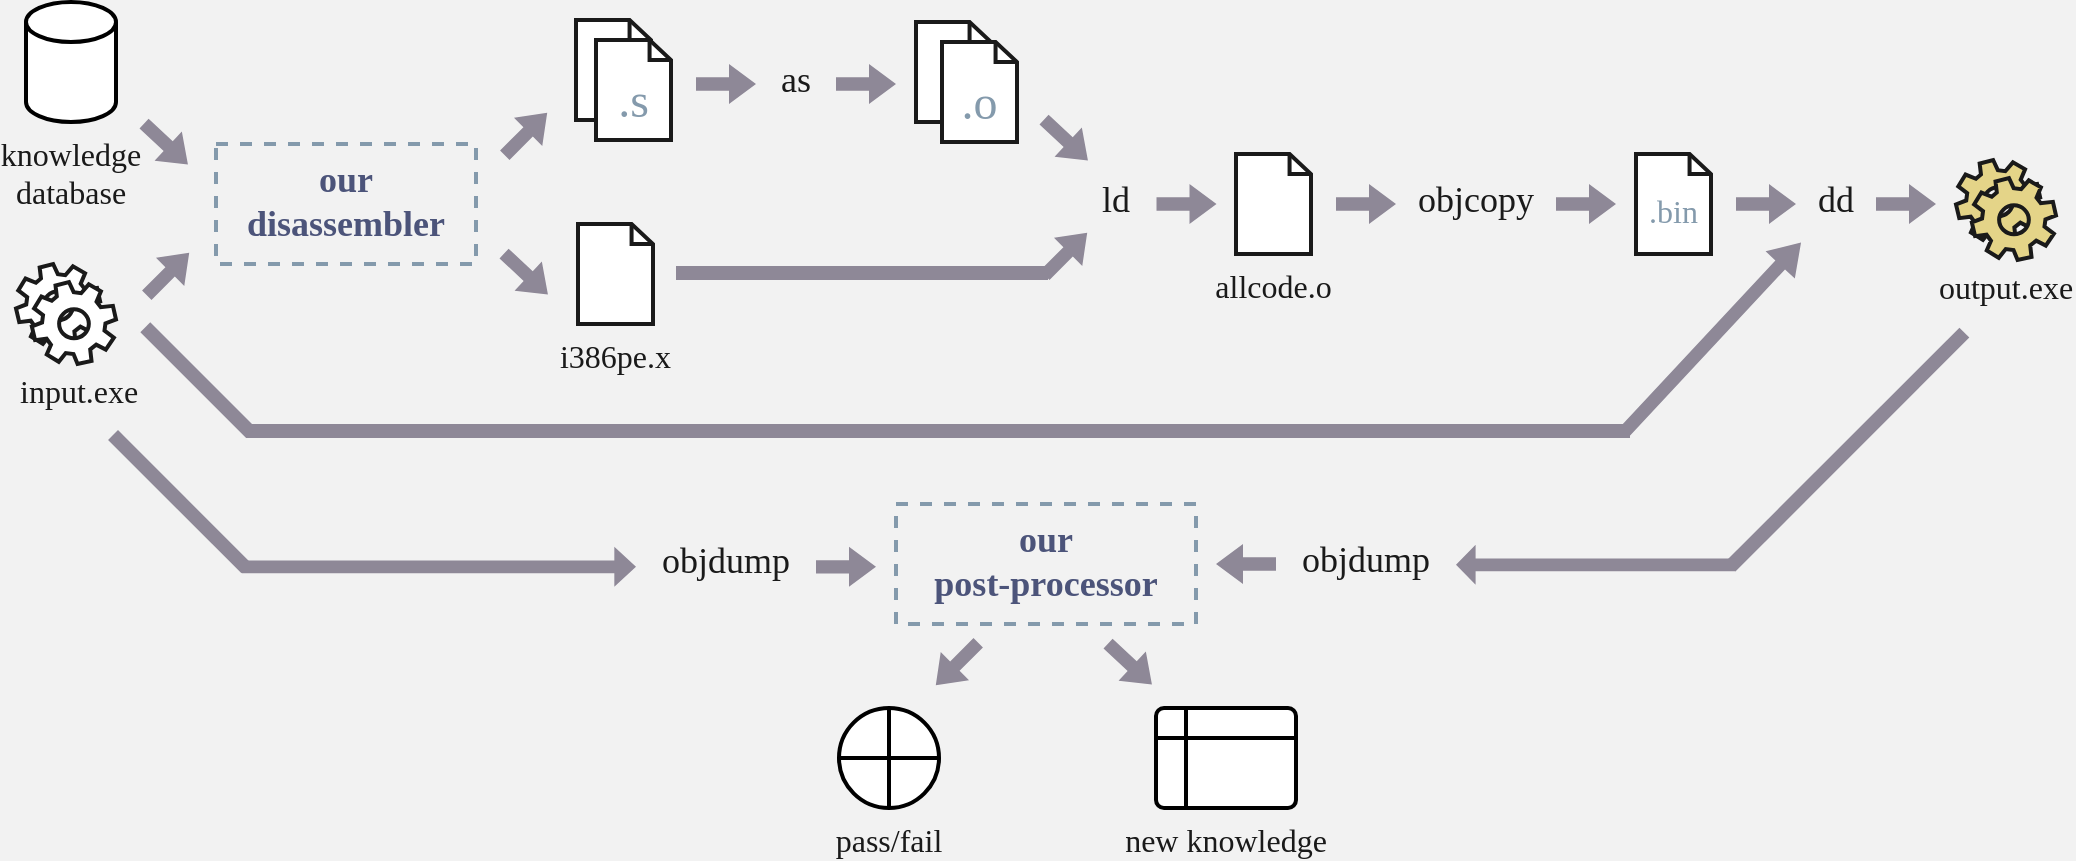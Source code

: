 <mxfile version="12.9.9" type="device"><diagram id="QlYOXj9zsfl30KsY9LHM" name="Page-1"><mxGraphModel dx="1551" dy="1151" grid="1" gridSize="10" guides="1" tooltips="1" connect="1" arrows="1" fold="1" page="1" pageScale="1" pageWidth="1500" pageHeight="500" background="#f2f2f2" math="0" shadow="0"><root><mxCell id="0"/><mxCell id="1" parent="0"/><mxCell id="LffNnEUyjzkfNWkAHDjs-9" value="our&#10;disassembler" style="text;strokeColor=#849AAC;fillColor=none;align=center;verticalAlign=top;rounded=0;fontFamily=Museo;fontSize=18;fontColor=#4C547A;spacingLeft=0;arcSize=15;FType=g;fontStyle=1;shadow=0;dashed=1;strokeWidth=2;" parent="1" vertex="1"><mxGeometry x="180" y="110" width="130" height="60" as="geometry"/></mxCell><mxCell id="dmR8NJ9HKmIkSYNJLPcp-2" value="" style="verticalLabelPosition=bottom;align=center;labelBackgroundColor=none;verticalAlign=middle;strokeWidth=2;strokeColor=#1A1A1A;shadow=0;dashed=0;shape=mxgraph.ios7.icons.document;rounded=0;fillColor=#FFFFFF;fontFamily=Museo;fontSize=24;fontColor=#849AAC;spacingBottom=95;spacingTop=0;" vertex="1" parent="1"><mxGeometry x="360" y="48" width="37.5" height="50" as="geometry"/></mxCell><mxCell id="dmR8NJ9HKmIkSYNJLPcp-6" value="output.exe" style="shape=mxgraph.bpmn.service_task;outlineConnect=0;rounded=0;shadow=0;strokeColor=#1A1A1A;strokeWidth=2;fillColor=#e4d488;fontFamily=Museo;fontSize=16;fontColor=#1A1A1A;align=center;spacingTop=75;" vertex="1" parent="1"><mxGeometry x="1050" y="118" width="50" height="50" as="geometry"/></mxCell><mxCell id="dmR8NJ9HKmIkSYNJLPcp-11" value="knowledge&#10;database" style="strokeWidth=2;shape=mxgraph.flowchart.database;rounded=0;shadow=0;fillColor=#FFFFFF;fontFamily=Museo;fontSize=16;fontColor=#1A1A1A;align=center;verticalAlign=top;spacingTop=60;" vertex="1" parent="1"><mxGeometry x="85" y="39" width="45" height="60" as="geometry"/></mxCell><mxCell id="dmR8NJ9HKmIkSYNJLPcp-14" value=".s" style="verticalLabelPosition=bottom;align=center;labelBackgroundColor=none;verticalAlign=middle;strokeWidth=2;strokeColor=#1A1A1A;shadow=0;dashed=0;shape=mxgraph.ios7.icons.document;rounded=0;fillColor=#FFFFFF;fontFamily=Museo;fontSize=24;fontColor=#849AAC;spacingBottom=95;spacingTop=0;" vertex="1" parent="1"><mxGeometry x="370" y="58" width="37.5" height="50" as="geometry"/></mxCell><mxCell id="dmR8NJ9HKmIkSYNJLPcp-16" value="i386pe.x" style="verticalLabelPosition=bottom;align=center;labelBackgroundColor=none;verticalAlign=middle;strokeWidth=2;strokeColor=#1A1A1A;shadow=0;dashed=0;shape=mxgraph.ios7.icons.document;rounded=0;fillColor=#FFFFFF;fontFamily=Museo;fontSize=16;fontColor=#1A1A1A;spacingBottom=20;spacingTop=0;" vertex="1" parent="1"><mxGeometry x="361" y="150" width="37.5" height="50" as="geometry"/></mxCell><mxCell id="dmR8NJ9HKmIkSYNJLPcp-17" value="" style="verticalLabelPosition=bottom;align=center;labelBackgroundColor=none;verticalAlign=middle;strokeWidth=2;strokeColor=#1A1A1A;shadow=0;dashed=0;shape=mxgraph.ios7.icons.document;rounded=0;fillColor=#FFFFFF;fontFamily=Museo;fontSize=24;fontColor=#849AAC;spacingBottom=95;spacingTop=0;" vertex="1" parent="1"><mxGeometry x="530" y="49" width="37.5" height="50" as="geometry"/></mxCell><mxCell id="dmR8NJ9HKmIkSYNJLPcp-18" value=".o" style="verticalLabelPosition=bottom;align=center;labelBackgroundColor=none;verticalAlign=middle;strokeWidth=2;strokeColor=#1A1A1A;shadow=0;dashed=0;shape=mxgraph.ios7.icons.document;rounded=0;fillColor=#FFFFFF;fontFamily=Museo;fontSize=24;fontColor=#849AAC;spacingBottom=95;spacingTop=0;" vertex="1" parent="1"><mxGeometry x="543" y="59" width="37.5" height="50" as="geometry"/></mxCell><mxCell id="dmR8NJ9HKmIkSYNJLPcp-20" value="allcode.o" style="verticalLabelPosition=bottom;align=center;labelBackgroundColor=none;verticalAlign=middle;strokeWidth=2;strokeColor=#1A1A1A;shadow=0;dashed=0;shape=mxgraph.ios7.icons.document;rounded=0;fillColor=#FFFFFF;fontFamily=Museo;fontSize=16;fontColor=#1A1A1A;spacingBottom=20;spacingTop=0;" vertex="1" parent="1"><mxGeometry x="690" y="115" width="37.5" height="50" as="geometry"/></mxCell><mxCell id="dmR8NJ9HKmIkSYNJLPcp-22" value="as" style="text;strokeColor=none;fillColor=none;align=center;verticalAlign=top;rounded=0;fontFamily=Museo;fontSize=18;fontColor=#1A1A1A;spacingLeft=0;arcSize=15;FType=g;fontStyle=0;shadow=0;" vertex="1" parent="1"><mxGeometry x="450" y="60" width="40" height="40" as="geometry"/></mxCell><mxCell id="dmR8NJ9HKmIkSYNJLPcp-23" value="ld" style="text;strokeColor=none;fillColor=none;align=center;verticalAlign=top;rounded=0;fontFamily=Museo;fontSize=18;fontColor=#1A1A1A;spacingLeft=0;arcSize=15;FType=g;fontStyle=0;shadow=0;" vertex="1" parent="1"><mxGeometry x="610" y="120" width="40" height="40" as="geometry"/></mxCell><mxCell id="dmR8NJ9HKmIkSYNJLPcp-24" value="objcopy" style="text;strokeColor=none;fillColor=none;align=center;verticalAlign=top;rounded=0;fontFamily=Museo;fontSize=18;fontColor=#1A1A1A;spacingLeft=0;arcSize=15;FType=g;fontStyle=0;shadow=0;" vertex="1" parent="1"><mxGeometry x="770" y="120" width="80" height="40" as="geometry"/></mxCell><mxCell id="dmR8NJ9HKmIkSYNJLPcp-25" value="dd" style="text;strokeColor=none;fillColor=none;align=center;verticalAlign=top;rounded=0;fontFamily=Museo;fontSize=18;fontColor=#1A1A1A;spacingLeft=0;arcSize=15;FType=g;fontStyle=0;shadow=0;" vertex="1" parent="1"><mxGeometry x="970" y="120" width="40" height="40" as="geometry"/></mxCell><mxCell id="dmR8NJ9HKmIkSYNJLPcp-27" value=".bin" style="verticalLabelPosition=bottom;align=center;labelBackgroundColor=none;verticalAlign=middle;strokeWidth=2;strokeColor=#1A1A1A;shadow=0;dashed=0;shape=mxgraph.ios7.icons.document;rounded=0;fillColor=#FFFFFF;fontFamily=Museo;fontSize=16;fontColor=#849AAC;spacingBottom=95;spacingTop=0;" vertex="1" parent="1"><mxGeometry x="890" y="115" width="37.5" height="50" as="geometry"/></mxCell><mxCell id="dmR8NJ9HKmIkSYNJLPcp-28" value="input.exe" style="shape=mxgraph.bpmn.service_task;outlineConnect=0;rounded=0;shadow=0;strokeColor=#1A1A1A;strokeWidth=2;fillColor=#FFFFFF;fontFamily=Museo;fontSize=16;fontColor=#1A1A1A;align=left;spacingTop=75;" vertex="1" parent="1"><mxGeometry x="80" y="170" width="50" height="50" as="geometry"/></mxCell><mxCell id="dmR8NJ9HKmIkSYNJLPcp-31" value="" style="shape=singleArrow;rounded=0;shadow=0;labelBackgroundColor=none;strokeColor=none;strokeWidth=2;fillColor=#8E8897;fontFamily=Museo;fontSize=16;fontColor=#4c547a;align=center;arrowWidth=0.333;arrowSize=0.45;rotation=-45;" vertex="1" parent="1"><mxGeometry x="320" y="95" width="30" height="20" as="geometry"/></mxCell><mxCell id="dmR8NJ9HKmIkSYNJLPcp-32" value="" style="shape=singleArrow;rounded=0;shadow=0;labelBackgroundColor=none;strokeColor=none;strokeWidth=2;fillColor=#8E8897;fontFamily=Museo;fontSize=16;fontColor=#4c547a;align=center;arrowWidth=0.333;arrowSize=0.45;rotation=43;" vertex="1" parent="1"><mxGeometry x="320" y="165" width="30" height="20" as="geometry"/></mxCell><mxCell id="dmR8NJ9HKmIkSYNJLPcp-33" value="" style="shape=singleArrow;rounded=0;shadow=0;labelBackgroundColor=none;strokeColor=none;strokeWidth=2;fillColor=#8E8897;fontFamily=Museo;fontSize=16;fontColor=#4c547a;align=center;arrowWidth=0.333;arrowSize=0.45;" vertex="1" parent="1"><mxGeometry x="420" y="70" width="30" height="20" as="geometry"/></mxCell><mxCell id="dmR8NJ9HKmIkSYNJLPcp-34" value="" style="shape=singleArrow;rounded=0;shadow=0;labelBackgroundColor=none;strokeColor=none;strokeWidth=2;fillColor=#8E8897;fontFamily=Museo;fontSize=16;fontColor=#4c547a;align=center;arrowWidth=0.333;arrowSize=0.45;" vertex="1" parent="1"><mxGeometry x="490" y="70" width="30" height="20" as="geometry"/></mxCell><mxCell id="dmR8NJ9HKmIkSYNJLPcp-37" value="" style="shape=singleArrow;rounded=0;shadow=0;labelBackgroundColor=none;strokeColor=none;strokeWidth=2;fillColor=#8E8897;fontFamily=Museo;fontSize=16;fontColor=#4c547a;align=center;arrowWidth=0.333;arrowSize=0.45;rotation=-45;" vertex="1" parent="1"><mxGeometry x="590" y="155" width="30" height="20" as="geometry"/></mxCell><mxCell id="dmR8NJ9HKmIkSYNJLPcp-38" value="" style="shape=singleArrow;rounded=0;shadow=0;labelBackgroundColor=none;strokeColor=none;strokeWidth=2;fillColor=#8E8897;fontFamily=Museo;fontSize=16;fontColor=#4c547a;align=center;arrowWidth=0.333;arrowSize=0.45;rotation=43;" vertex="1" parent="1"><mxGeometry x="590" y="98" width="30" height="20" as="geometry"/></mxCell><mxCell id="dmR8NJ9HKmIkSYNJLPcp-40" value="" style="shape=singleArrow;rounded=0;shadow=0;labelBackgroundColor=none;strokeColor=none;strokeWidth=2;fillColor=#8E8897;fontFamily=Museo;fontSize=16;fontColor=#4c547a;align=center;arrowWidth=0.333;arrowSize=0.45;" vertex="1" parent="1"><mxGeometry x="650.25" y="130" width="30" height="20" as="geometry"/></mxCell><mxCell id="dmR8NJ9HKmIkSYNJLPcp-43" value="" style="rounded=0;shadow=0;labelBackgroundColor=none;strokeColor=none;strokeWidth=2;fillColor=#8E8897;fontFamily=Museo;fontSize=16;fontColor=#4c547a;align=center;" vertex="1" parent="1"><mxGeometry x="410" y="171" width="186" height="7" as="geometry"/></mxCell><mxCell id="dmR8NJ9HKmIkSYNJLPcp-45" value="" style="shape=singleArrow;rounded=0;shadow=0;labelBackgroundColor=none;strokeColor=none;strokeWidth=2;fillColor=#8E8897;fontFamily=Museo;fontSize=16;fontColor=#4c547a;align=center;arrowWidth=0.333;arrowSize=0.45;" vertex="1" parent="1"><mxGeometry x="740" y="130" width="30" height="20" as="geometry"/></mxCell><mxCell id="dmR8NJ9HKmIkSYNJLPcp-46" value="" style="shape=singleArrow;rounded=0;shadow=0;labelBackgroundColor=none;strokeColor=none;strokeWidth=2;fillColor=#8E8897;fontFamily=Museo;fontSize=16;fontColor=#4c547a;align=center;arrowWidth=0.333;arrowSize=0.45;" vertex="1" parent="1"><mxGeometry x="850" y="130" width="30" height="20" as="geometry"/></mxCell><mxCell id="dmR8NJ9HKmIkSYNJLPcp-47" value="" style="shape=singleArrow;rounded=0;shadow=0;labelBackgroundColor=none;strokeColor=none;strokeWidth=2;fillColor=#8E8897;fontFamily=Museo;fontSize=16;fontColor=#4c547a;align=center;arrowWidth=0.333;arrowSize=0.45;" vertex="1" parent="1"><mxGeometry x="940" y="130" width="30" height="20" as="geometry"/></mxCell><mxCell id="dmR8NJ9HKmIkSYNJLPcp-48" value="" style="shape=singleArrow;rounded=0;shadow=0;labelBackgroundColor=none;strokeColor=none;strokeWidth=2;fillColor=#8E8897;fontFamily=Museo;fontSize=16;fontColor=#4c547a;align=center;arrowWidth=0.333;arrowSize=0.45;" vertex="1" parent="1"><mxGeometry x="1010" y="130" width="30" height="20" as="geometry"/></mxCell><mxCell id="dmR8NJ9HKmIkSYNJLPcp-50" value="" style="shape=singleArrow;rounded=0;shadow=0;labelBackgroundColor=none;strokeColor=none;strokeWidth=2;fillColor=#8E8897;fontFamily=Museo;fontSize=16;fontColor=#4c547a;align=center;arrowWidth=0.33;arrowSize=0.118;rotation=43;direction=north;" vertex="1" parent="1"><mxGeometry x="918.36" y="141.9" width="20" height="129.51" as="geometry"/></mxCell><mxCell id="dmR8NJ9HKmIkSYNJLPcp-51" value="" style="rounded=0;shadow=0;labelBackgroundColor=none;strokeColor=none;strokeWidth=2;fillColor=#8E8897;fontFamily=Museo;fontSize=16;fontColor=#4c547a;align=center;" vertex="1" parent="1"><mxGeometry x="195" y="250" width="692" height="7" as="geometry"/></mxCell><mxCell id="dmR8NJ9HKmIkSYNJLPcp-54" value="" style="rounded=0;shadow=0;labelBackgroundColor=none;strokeColor=none;strokeWidth=2;fillColor=#8E8897;fontFamily=Museo;fontSize=16;fontColor=#4c547a;align=center;rotation=-45;direction=south;" vertex="1" parent="1"><mxGeometry x="167.59" y="190.7" width="7" height="74.78" as="geometry"/></mxCell><mxCell id="dmR8NJ9HKmIkSYNJLPcp-57" value="" style="shape=singleArrow;rounded=0;shadow=0;labelBackgroundColor=none;strokeColor=none;strokeWidth=2;fillColor=#8E8897;fontFamily=Museo;fontSize=16;fontColor=#4c547a;align=center;arrowWidth=0.333;arrowSize=0.45;rotation=43;" vertex="1" parent="1"><mxGeometry x="140" y="100" width="30" height="20" as="geometry"/></mxCell><mxCell id="dmR8NJ9HKmIkSYNJLPcp-58" value="" style="shape=singleArrow;rounded=0;shadow=0;labelBackgroundColor=none;strokeColor=none;strokeWidth=2;fillColor=#8E8897;fontFamily=Museo;fontSize=16;fontColor=#4c547a;align=center;arrowWidth=0.333;arrowSize=0.45;rotation=-45;" vertex="1" parent="1"><mxGeometry x="141" y="165" width="30" height="20" as="geometry"/></mxCell><mxCell id="dmR8NJ9HKmIkSYNJLPcp-60" value="" style="rounded=0;shadow=0;labelBackgroundColor=none;strokeColor=none;strokeWidth=2;fillColor=#8E8897;fontFamily=Museo;fontSize=16;fontColor=#4c547a;align=center;rotation=-45;direction=south;" vertex="1" parent="1"><mxGeometry x="158.36" y="241.7" width="7" height="94.32" as="geometry"/></mxCell><mxCell id="dmR8NJ9HKmIkSYNJLPcp-63" value="" style="rounded=0;shadow=0;labelBackgroundColor=none;strokeColor=none;strokeWidth=2;fillColor=#8E8897;fontFamily=Museo;fontSize=16;fontColor=#4c547a;align=center;rotation=-45;direction=west;" vertex="1" parent="1"><mxGeometry x="913.16" y="259.24" width="165.22" height="7" as="geometry"/></mxCell><mxCell id="dmR8NJ9HKmIkSYNJLPcp-64" value="" style="shape=singleArrow;rounded=0;shadow=0;labelBackgroundColor=none;strokeColor=none;strokeWidth=2;fillColor=#8E8897;fontFamily=Museo;fontSize=16;fontColor=#4c547a;align=center;arrowWidth=0.317;arrowSize=0.055;" vertex="1" parent="1"><mxGeometry x="193" y="311.41" width="197" height="20" as="geometry"/></mxCell><mxCell id="dmR8NJ9HKmIkSYNJLPcp-65" value="objdump" style="text;strokeColor=none;fillColor=none;align=center;verticalAlign=top;rounded=0;fontFamily=Museo;fontSize=18;fontColor=#1A1A1A;spacingLeft=0;arcSize=15;FType=g;fontStyle=0;shadow=0;" vertex="1" parent="1"><mxGeometry x="390" y="300.41" width="90" height="40" as="geometry"/></mxCell><mxCell id="dmR8NJ9HKmIkSYNJLPcp-66" value="objdump" style="text;strokeColor=none;fillColor=none;align=center;verticalAlign=top;rounded=0;fontFamily=Museo;fontSize=18;fontColor=#1A1A1A;spacingLeft=0;arcSize=15;FType=g;fontStyle=0;shadow=0;" vertex="1" parent="1"><mxGeometry x="710" y="300" width="90" height="40" as="geometry"/></mxCell><mxCell id="dmR8NJ9HKmIkSYNJLPcp-67" value="our&#10;post-processor" style="text;strokeColor=#849aac;fillColor=none;align=center;verticalAlign=middle;rounded=0;fontFamily=Museo;fontSize=18;fontColor=#4C547A;spacingLeft=0;arcSize=15;FType=g;fontStyle=1;shadow=0;dashed=1;spacingBottom=6;strokeWidth=2;" vertex="1" parent="1"><mxGeometry x="520" y="290" width="150" height="60" as="geometry"/></mxCell><mxCell id="dmR8NJ9HKmIkSYNJLPcp-68" value="" style="shape=singleArrow;rounded=0;shadow=0;labelBackgroundColor=none;strokeColor=none;strokeWidth=2;fillColor=#8E8897;fontFamily=Museo;fontSize=16;fontColor=#4c547a;align=center;arrowWidth=0.333;arrowSize=0.45;" vertex="1" parent="1"><mxGeometry x="480" y="311.41" width="30" height="20" as="geometry"/></mxCell><mxCell id="dmR8NJ9HKmIkSYNJLPcp-69" value="" style="shape=singleArrow;rounded=0;shadow=0;labelBackgroundColor=none;strokeColor=none;strokeWidth=2;fillColor=#8E8897;fontFamily=Museo;fontSize=16;fontColor=#4c547a;align=center;arrowWidth=0.333;arrowSize=0.45;direction=west;" vertex="1" parent="1"><mxGeometry x="680" y="310.0" width="30" height="20" as="geometry"/></mxCell><mxCell id="dmR8NJ9HKmIkSYNJLPcp-70" value="" style="shape=singleArrow;rounded=0;shadow=0;labelBackgroundColor=none;strokeColor=none;strokeWidth=2;fillColor=#8E8897;fontFamily=Museo;fontSize=16;fontColor=#4c547a;align=center;arrowWidth=0.316;arrowSize=0.07;direction=west;" vertex="1" parent="1"><mxGeometry x="800" y="310.41" width="140" height="20" as="geometry"/></mxCell><mxCell id="dmR8NJ9HKmIkSYNJLPcp-71" value="new knowledge" style="shape=internalStorage;dx=15;dy=15;rounded=1;arcSize=8;strokeWidth=2;shadow=0;labelBackgroundColor=none;fillColor=#FFFFFF;fontFamily=Museo;fontSize=16;fontColor=#1A1A1A;align=center;spacingTop=80;" vertex="1" parent="1"><mxGeometry x="650" y="392" width="70" height="50" as="geometry"/></mxCell><mxCell id="dmR8NJ9HKmIkSYNJLPcp-72" value="pass/fail" style="verticalLabelPosition=bottom;verticalAlign=top;shape=mxgraph.flowchart.summing_function;rounded=0;shadow=0;labelBackgroundColor=none;strokeColor=#000000;strokeWidth=2;fillColor=#FFFFFF;fontFamily=Museo;fontSize=16;fontColor=#1A1A1A;align=center;" vertex="1" parent="1"><mxGeometry x="491.5" y="392" width="50" height="50" as="geometry"/></mxCell><mxCell id="dmR8NJ9HKmIkSYNJLPcp-73" value="" style="shape=singleArrow;rounded=0;shadow=0;labelBackgroundColor=none;strokeColor=none;strokeWidth=2;fillColor=#8E8897;fontFamily=Museo;fontSize=16;fontColor=#4c547a;align=center;arrowWidth=0.333;arrowSize=0.45;rotation=43;" vertex="1" parent="1"><mxGeometry x="622" y="360" width="30" height="20" as="geometry"/></mxCell><mxCell id="dmR8NJ9HKmIkSYNJLPcp-74" value="" style="shape=singleArrow;rounded=0;shadow=0;labelBackgroundColor=none;strokeColor=none;strokeWidth=2;fillColor=#8E8897;fontFamily=Museo;fontSize=16;fontColor=#4c547a;align=center;arrowWidth=0.333;arrowSize=0.45;rotation=-45;direction=west;" vertex="1" parent="1"><mxGeometry x="535.5" y="360" width="30" height="20" as="geometry"/></mxCell></root></mxGraphModel></diagram></mxfile>